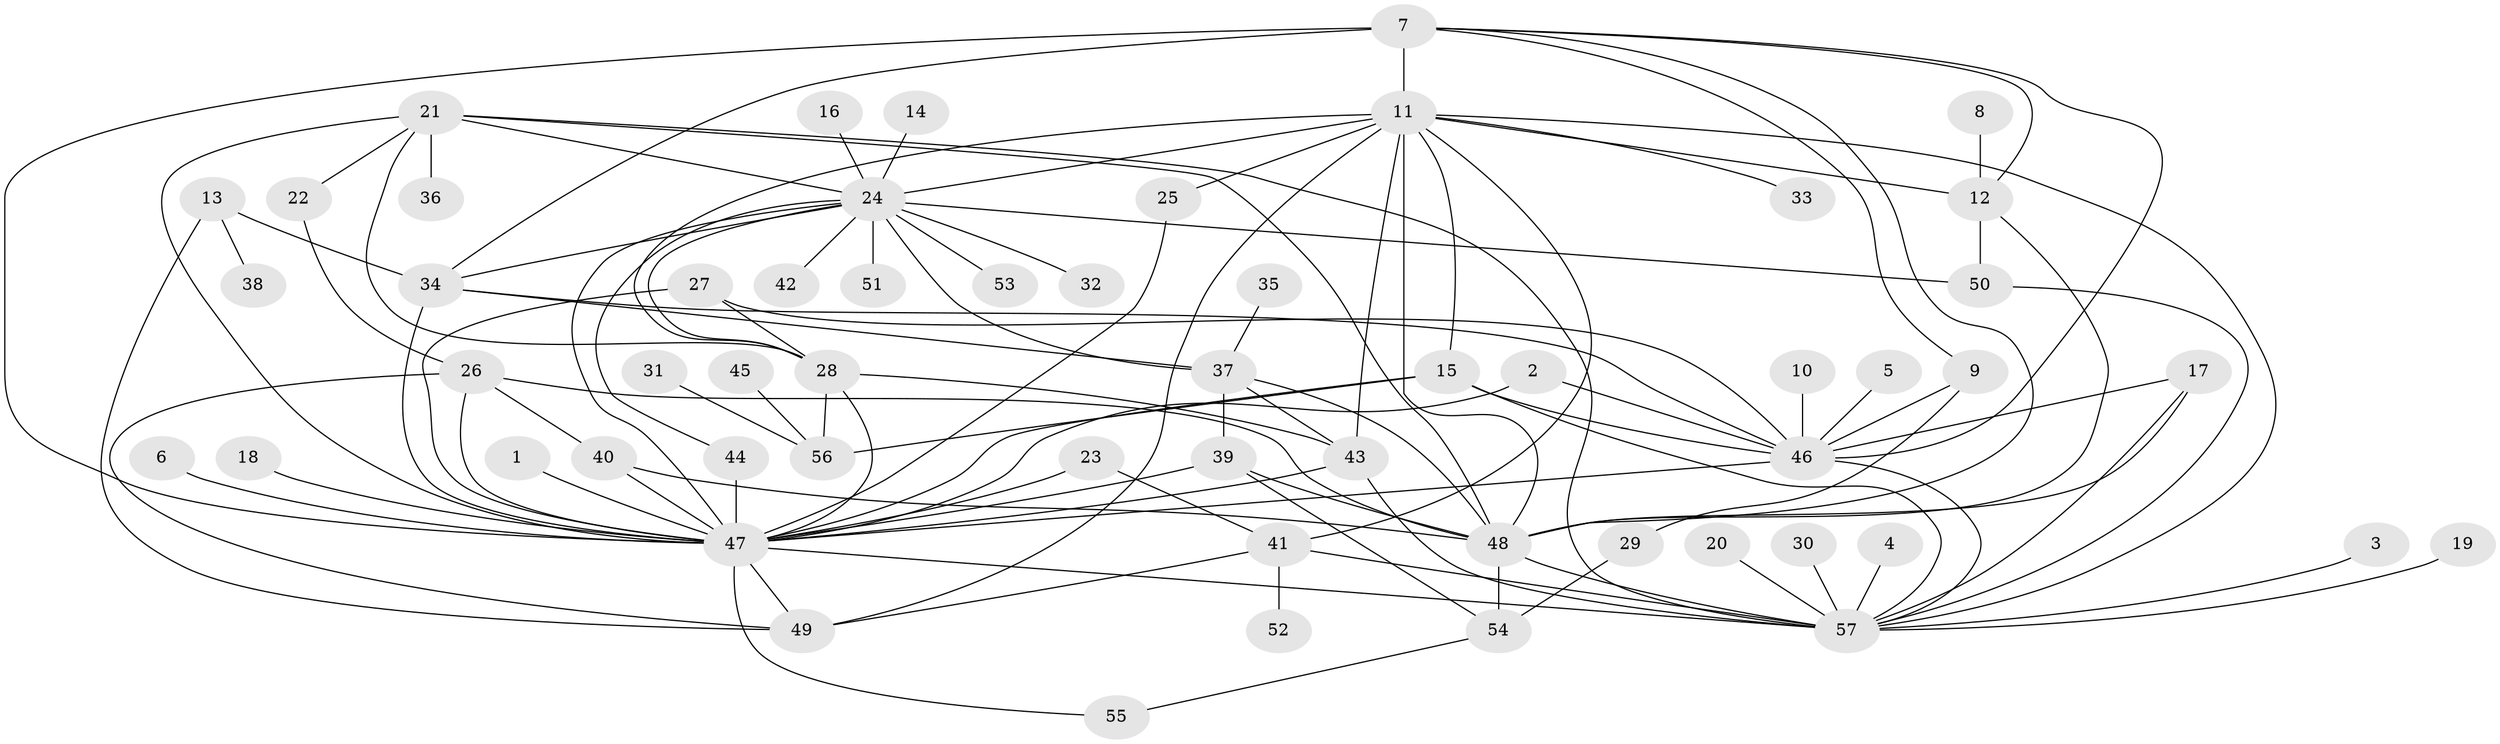 // original degree distribution, {16: 0.008771929824561403, 2: 0.2631578947368421, 15: 0.008771929824561403, 9: 0.008771929824561403, 21: 0.008771929824561403, 10: 0.008771929824561403, 29: 0.008771929824561403, 5: 0.03508771929824561, 1: 0.38596491228070173, 7: 0.02631578947368421, 3: 0.11403508771929824, 17: 0.008771929824561403, 6: 0.008771929824561403, 14: 0.008771929824561403, 4: 0.08771929824561403, 11: 0.008771929824561403}
// Generated by graph-tools (version 1.1) at 2025/36/03/04/25 23:36:50]
// undirected, 57 vertices, 108 edges
graph export_dot {
  node [color=gray90,style=filled];
  1;
  2;
  3;
  4;
  5;
  6;
  7;
  8;
  9;
  10;
  11;
  12;
  13;
  14;
  15;
  16;
  17;
  18;
  19;
  20;
  21;
  22;
  23;
  24;
  25;
  26;
  27;
  28;
  29;
  30;
  31;
  32;
  33;
  34;
  35;
  36;
  37;
  38;
  39;
  40;
  41;
  42;
  43;
  44;
  45;
  46;
  47;
  48;
  49;
  50;
  51;
  52;
  53;
  54;
  55;
  56;
  57;
  1 -- 47 [weight=1.0];
  2 -- 46 [weight=1.0];
  2 -- 47 [weight=1.0];
  3 -- 57 [weight=1.0];
  4 -- 57 [weight=1.0];
  5 -- 46 [weight=1.0];
  6 -- 47 [weight=1.0];
  7 -- 9 [weight=1.0];
  7 -- 11 [weight=2.0];
  7 -- 12 [weight=1.0];
  7 -- 34 [weight=2.0];
  7 -- 46 [weight=1.0];
  7 -- 47 [weight=1.0];
  7 -- 48 [weight=1.0];
  8 -- 12 [weight=2.0];
  9 -- 29 [weight=1.0];
  9 -- 46 [weight=1.0];
  10 -- 46 [weight=1.0];
  11 -- 12 [weight=1.0];
  11 -- 15 [weight=1.0];
  11 -- 24 [weight=1.0];
  11 -- 25 [weight=1.0];
  11 -- 28 [weight=1.0];
  11 -- 33 [weight=1.0];
  11 -- 41 [weight=1.0];
  11 -- 43 [weight=3.0];
  11 -- 48 [weight=1.0];
  11 -- 49 [weight=1.0];
  11 -- 57 [weight=1.0];
  12 -- 48 [weight=1.0];
  12 -- 50 [weight=1.0];
  13 -- 34 [weight=1.0];
  13 -- 38 [weight=1.0];
  13 -- 49 [weight=1.0];
  14 -- 24 [weight=1.0];
  15 -- 46 [weight=1.0];
  15 -- 47 [weight=1.0];
  15 -- 56 [weight=1.0];
  15 -- 57 [weight=1.0];
  16 -- 24 [weight=1.0];
  17 -- 46 [weight=1.0];
  17 -- 48 [weight=1.0];
  17 -- 57 [weight=1.0];
  18 -- 47 [weight=1.0];
  19 -- 57 [weight=1.0];
  20 -- 57 [weight=1.0];
  21 -- 22 [weight=1.0];
  21 -- 24 [weight=1.0];
  21 -- 28 [weight=1.0];
  21 -- 36 [weight=1.0];
  21 -- 47 [weight=1.0];
  21 -- 48 [weight=1.0];
  21 -- 57 [weight=1.0];
  22 -- 26 [weight=1.0];
  23 -- 41 [weight=1.0];
  23 -- 47 [weight=1.0];
  24 -- 28 [weight=1.0];
  24 -- 32 [weight=1.0];
  24 -- 34 [weight=1.0];
  24 -- 37 [weight=1.0];
  24 -- 42 [weight=1.0];
  24 -- 44 [weight=1.0];
  24 -- 47 [weight=1.0];
  24 -- 50 [weight=2.0];
  24 -- 51 [weight=1.0];
  24 -- 53 [weight=1.0];
  25 -- 47 [weight=1.0];
  26 -- 40 [weight=1.0];
  26 -- 47 [weight=1.0];
  26 -- 48 [weight=1.0];
  26 -- 49 [weight=1.0];
  27 -- 28 [weight=1.0];
  27 -- 46 [weight=1.0];
  27 -- 47 [weight=1.0];
  28 -- 43 [weight=1.0];
  28 -- 47 [weight=1.0];
  28 -- 56 [weight=1.0];
  29 -- 54 [weight=1.0];
  30 -- 57 [weight=1.0];
  31 -- 56 [weight=1.0];
  34 -- 37 [weight=1.0];
  34 -- 46 [weight=1.0];
  34 -- 47 [weight=1.0];
  35 -- 37 [weight=1.0];
  37 -- 39 [weight=1.0];
  37 -- 43 [weight=1.0];
  37 -- 48 [weight=1.0];
  39 -- 47 [weight=1.0];
  39 -- 48 [weight=1.0];
  39 -- 54 [weight=1.0];
  40 -- 47 [weight=1.0];
  40 -- 48 [weight=1.0];
  41 -- 49 [weight=1.0];
  41 -- 52 [weight=1.0];
  41 -- 57 [weight=1.0];
  43 -- 47 [weight=1.0];
  43 -- 57 [weight=1.0];
  44 -- 47 [weight=2.0];
  45 -- 56 [weight=1.0];
  46 -- 47 [weight=1.0];
  46 -- 57 [weight=1.0];
  47 -- 49 [weight=1.0];
  47 -- 55 [weight=1.0];
  47 -- 57 [weight=2.0];
  48 -- 54 [weight=2.0];
  48 -- 57 [weight=1.0];
  50 -- 57 [weight=1.0];
  54 -- 55 [weight=1.0];
}
